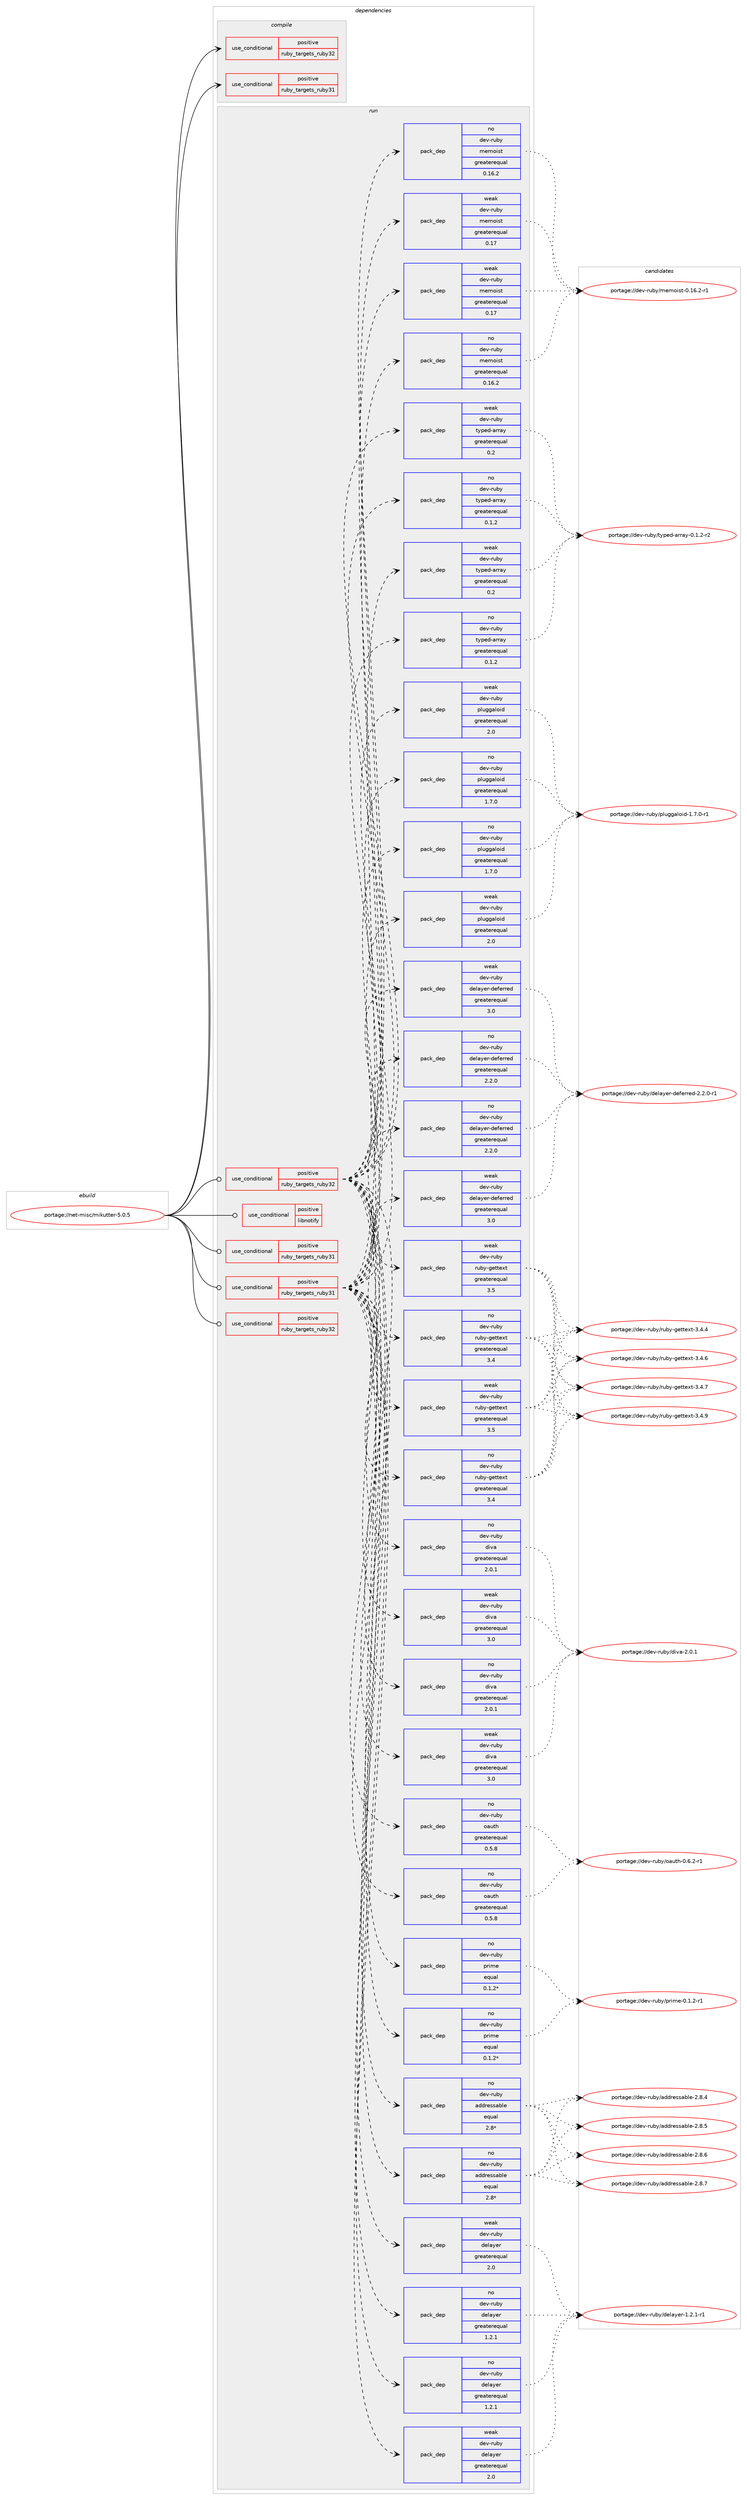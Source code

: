 digraph prolog {

# *************
# Graph options
# *************

newrank=true;
concentrate=true;
compound=true;
graph [rankdir=LR,fontname=Helvetica,fontsize=10,ranksep=1.5];#, ranksep=2.5, nodesep=0.2];
edge  [arrowhead=vee];
node  [fontname=Helvetica,fontsize=10];

# **********
# The ebuild
# **********

subgraph cluster_leftcol {
color=gray;
rank=same;
label=<<i>ebuild</i>>;
id [label="portage://net-misc/mikutter-5.0.5", color=red, width=4, href="../net-misc/mikutter-5.0.5.svg"];
}

# ****************
# The dependencies
# ****************

subgraph cluster_midcol {
color=gray;
label=<<i>dependencies</i>>;
subgraph cluster_compile {
fillcolor="#eeeeee";
style=filled;
label=<<i>compile</i>>;
subgraph cond95482 {
dependency189000 [label=<<TABLE BORDER="0" CELLBORDER="1" CELLSPACING="0" CELLPADDING="4"><TR><TD ROWSPAN="3" CELLPADDING="10">use_conditional</TD></TR><TR><TD>positive</TD></TR><TR><TD>ruby_targets_ruby31</TD></TR></TABLE>>, shape=none, color=red];
# *** BEGIN UNKNOWN DEPENDENCY TYPE (TODO) ***
# dependency189000 -> package_dependency(portage://net-misc/mikutter-5.0.5,install,no,dev-lang,ruby,none,[,,],[slot(3.1)],[])
# *** END UNKNOWN DEPENDENCY TYPE (TODO) ***

}
id:e -> dependency189000:w [weight=20,style="solid",arrowhead="vee"];
subgraph cond95483 {
dependency189001 [label=<<TABLE BORDER="0" CELLBORDER="1" CELLSPACING="0" CELLPADDING="4"><TR><TD ROWSPAN="3" CELLPADDING="10">use_conditional</TD></TR><TR><TD>positive</TD></TR><TR><TD>ruby_targets_ruby32</TD></TR></TABLE>>, shape=none, color=red];
# *** BEGIN UNKNOWN DEPENDENCY TYPE (TODO) ***
# dependency189001 -> package_dependency(portage://net-misc/mikutter-5.0.5,install,no,dev-lang,ruby,none,[,,],[slot(3.2)],[])
# *** END UNKNOWN DEPENDENCY TYPE (TODO) ***

}
id:e -> dependency189001:w [weight=20,style="solid",arrowhead="vee"];
}
subgraph cluster_compileandrun {
fillcolor="#eeeeee";
style=filled;
label=<<i>compile and run</i>>;
}
subgraph cluster_run {
fillcolor="#eeeeee";
style=filled;
label=<<i>run</i>>;
subgraph cond95484 {
dependency189002 [label=<<TABLE BORDER="0" CELLBORDER="1" CELLSPACING="0" CELLPADDING="4"><TR><TD ROWSPAN="3" CELLPADDING="10">use_conditional</TD></TR><TR><TD>positive</TD></TR><TR><TD>libnotify</TD></TR></TABLE>>, shape=none, color=red];
# *** BEGIN UNKNOWN DEPENDENCY TYPE (TODO) ***
# dependency189002 -> package_dependency(portage://net-misc/mikutter-5.0.5,run,no,x11-libs,libnotify,none,[,,],[],[])
# *** END UNKNOWN DEPENDENCY TYPE (TODO) ***

}
id:e -> dependency189002:w [weight=20,style="solid",arrowhead="odot"];
subgraph cond95485 {
dependency189003 [label=<<TABLE BORDER="0" CELLBORDER="1" CELLSPACING="0" CELLPADDING="4"><TR><TD ROWSPAN="3" CELLPADDING="10">use_conditional</TD></TR><TR><TD>positive</TD></TR><TR><TD>ruby_targets_ruby31</TD></TR></TABLE>>, shape=none, color=red];
# *** BEGIN UNKNOWN DEPENDENCY TYPE (TODO) ***
# dependency189003 -> package_dependency(portage://net-misc/mikutter-5.0.5,run,no,dev-lang,ruby,none,[,,],[slot(3.1)],[])
# *** END UNKNOWN DEPENDENCY TYPE (TODO) ***

}
id:e -> dependency189003:w [weight=20,style="solid",arrowhead="odot"];
subgraph cond95486 {
dependency189004 [label=<<TABLE BORDER="0" CELLBORDER="1" CELLSPACING="0" CELLPADDING="4"><TR><TD ROWSPAN="3" CELLPADDING="10">use_conditional</TD></TR><TR><TD>positive</TD></TR><TR><TD>ruby_targets_ruby31</TD></TR></TABLE>>, shape=none, color=red];
subgraph pack90903 {
dependency189005 [label=<<TABLE BORDER="0" CELLBORDER="1" CELLSPACING="0" CELLPADDING="4" WIDTH="220"><TR><TD ROWSPAN="6" CELLPADDING="30">pack_dep</TD></TR><TR><TD WIDTH="110">no</TD></TR><TR><TD>dev-ruby</TD></TR><TR><TD>addressable</TD></TR><TR><TD>equal</TD></TR><TR><TD>2.8*</TD></TR></TABLE>>, shape=none, color=blue];
}
dependency189004:e -> dependency189005:w [weight=20,style="dashed",arrowhead="vee"];
subgraph pack90904 {
dependency189006 [label=<<TABLE BORDER="0" CELLBORDER="1" CELLSPACING="0" CELLPADDING="4" WIDTH="220"><TR><TD ROWSPAN="6" CELLPADDING="30">pack_dep</TD></TR><TR><TD WIDTH="110">no</TD></TR><TR><TD>dev-ruby</TD></TR><TR><TD>delayer</TD></TR><TR><TD>greaterequal</TD></TR><TR><TD>1.2.1</TD></TR></TABLE>>, shape=none, color=blue];
}
dependency189004:e -> dependency189006:w [weight=20,style="dashed",arrowhead="vee"];
subgraph pack90905 {
dependency189007 [label=<<TABLE BORDER="0" CELLBORDER="1" CELLSPACING="0" CELLPADDING="4" WIDTH="220"><TR><TD ROWSPAN="6" CELLPADDING="30">pack_dep</TD></TR><TR><TD WIDTH="110">weak</TD></TR><TR><TD>dev-ruby</TD></TR><TR><TD>delayer</TD></TR><TR><TD>greaterequal</TD></TR><TR><TD>2.0</TD></TR></TABLE>>, shape=none, color=blue];
}
dependency189004:e -> dependency189007:w [weight=20,style="dashed",arrowhead="vee"];
subgraph pack90906 {
dependency189008 [label=<<TABLE BORDER="0" CELLBORDER="1" CELLSPACING="0" CELLPADDING="4" WIDTH="220"><TR><TD ROWSPAN="6" CELLPADDING="30">pack_dep</TD></TR><TR><TD WIDTH="110">no</TD></TR><TR><TD>dev-ruby</TD></TR><TR><TD>delayer-deferred</TD></TR><TR><TD>greaterequal</TD></TR><TR><TD>2.2.0</TD></TR></TABLE>>, shape=none, color=blue];
}
dependency189004:e -> dependency189008:w [weight=20,style="dashed",arrowhead="vee"];
subgraph pack90907 {
dependency189009 [label=<<TABLE BORDER="0" CELLBORDER="1" CELLSPACING="0" CELLPADDING="4" WIDTH="220"><TR><TD ROWSPAN="6" CELLPADDING="30">pack_dep</TD></TR><TR><TD WIDTH="110">weak</TD></TR><TR><TD>dev-ruby</TD></TR><TR><TD>delayer-deferred</TD></TR><TR><TD>greaterequal</TD></TR><TR><TD>3.0</TD></TR></TABLE>>, shape=none, color=blue];
}
dependency189004:e -> dependency189009:w [weight=20,style="dashed",arrowhead="vee"];
subgraph pack90908 {
dependency189010 [label=<<TABLE BORDER="0" CELLBORDER="1" CELLSPACING="0" CELLPADDING="4" WIDTH="220"><TR><TD ROWSPAN="6" CELLPADDING="30">pack_dep</TD></TR><TR><TD WIDTH="110">no</TD></TR><TR><TD>dev-ruby</TD></TR><TR><TD>diva</TD></TR><TR><TD>greaterequal</TD></TR><TR><TD>2.0.1</TD></TR></TABLE>>, shape=none, color=blue];
}
dependency189004:e -> dependency189010:w [weight=20,style="dashed",arrowhead="vee"];
subgraph pack90909 {
dependency189011 [label=<<TABLE BORDER="0" CELLBORDER="1" CELLSPACING="0" CELLPADDING="4" WIDTH="220"><TR><TD ROWSPAN="6" CELLPADDING="30">pack_dep</TD></TR><TR><TD WIDTH="110">weak</TD></TR><TR><TD>dev-ruby</TD></TR><TR><TD>diva</TD></TR><TR><TD>greaterequal</TD></TR><TR><TD>3.0</TD></TR></TABLE>>, shape=none, color=blue];
}
dependency189004:e -> dependency189011:w [weight=20,style="dashed",arrowhead="vee"];
# *** BEGIN UNKNOWN DEPENDENCY TYPE (TODO) ***
# dependency189004 -> package_dependency(portage://net-misc/mikutter-5.0.5,run,no,dev-ruby,httpclient,none,[,,],[],[use(enable(ruby_targets_ruby31),negative)])
# *** END UNKNOWN DEPENDENCY TYPE (TODO) ***

# *** BEGIN UNKNOWN DEPENDENCY TYPE (TODO) ***
# dependency189004 -> package_dependency(portage://net-misc/mikutter-5.0.5,run,no,dev-ruby,json,none,[,,],[slot(2)],[use(enable(ruby_targets_ruby31),negative)])
# *** END UNKNOWN DEPENDENCY TYPE (TODO) ***

subgraph pack90910 {
dependency189012 [label=<<TABLE BORDER="0" CELLBORDER="1" CELLSPACING="0" CELLPADDING="4" WIDTH="220"><TR><TD ROWSPAN="6" CELLPADDING="30">pack_dep</TD></TR><TR><TD WIDTH="110">no</TD></TR><TR><TD>dev-ruby</TD></TR><TR><TD>memoist</TD></TR><TR><TD>greaterequal</TD></TR><TR><TD>0.16.2</TD></TR></TABLE>>, shape=none, color=blue];
}
dependency189004:e -> dependency189012:w [weight=20,style="dashed",arrowhead="vee"];
subgraph pack90911 {
dependency189013 [label=<<TABLE BORDER="0" CELLBORDER="1" CELLSPACING="0" CELLPADDING="4" WIDTH="220"><TR><TD ROWSPAN="6" CELLPADDING="30">pack_dep</TD></TR><TR><TD WIDTH="110">weak</TD></TR><TR><TD>dev-ruby</TD></TR><TR><TD>memoist</TD></TR><TR><TD>greaterequal</TD></TR><TR><TD>0.17</TD></TR></TABLE>>, shape=none, color=blue];
}
dependency189004:e -> dependency189013:w [weight=20,style="dashed",arrowhead="vee"];
# *** BEGIN UNKNOWN DEPENDENCY TYPE (TODO) ***
# dependency189004 -> package_dependency(portage://net-misc/mikutter-5.0.5,run,no,dev-ruby,moneta,none,[,,],[],[use(enable(ruby_targets_ruby31),negative)])
# *** END UNKNOWN DEPENDENCY TYPE (TODO) ***

# *** BEGIN UNKNOWN DEPENDENCY TYPE (TODO) ***
# dependency189004 -> package_dependency(portage://net-misc/mikutter-5.0.5,run,no,dev-ruby,nokogiri,none,[,,],[],[use(enable(ruby_targets_ruby31),negative)])
# *** END UNKNOWN DEPENDENCY TYPE (TODO) ***

subgraph pack90912 {
dependency189014 [label=<<TABLE BORDER="0" CELLBORDER="1" CELLSPACING="0" CELLPADDING="4" WIDTH="220"><TR><TD ROWSPAN="6" CELLPADDING="30">pack_dep</TD></TR><TR><TD WIDTH="110">no</TD></TR><TR><TD>dev-ruby</TD></TR><TR><TD>oauth</TD></TR><TR><TD>greaterequal</TD></TR><TR><TD>0.5.8</TD></TR></TABLE>>, shape=none, color=blue];
}
dependency189004:e -> dependency189014:w [weight=20,style="dashed",arrowhead="vee"];
subgraph pack90913 {
dependency189015 [label=<<TABLE BORDER="0" CELLBORDER="1" CELLSPACING="0" CELLPADDING="4" WIDTH="220"><TR><TD ROWSPAN="6" CELLPADDING="30">pack_dep</TD></TR><TR><TD WIDTH="110">no</TD></TR><TR><TD>dev-ruby</TD></TR><TR><TD>pluggaloid</TD></TR><TR><TD>greaterequal</TD></TR><TR><TD>1.7.0</TD></TR></TABLE>>, shape=none, color=blue];
}
dependency189004:e -> dependency189015:w [weight=20,style="dashed",arrowhead="vee"];
subgraph pack90914 {
dependency189016 [label=<<TABLE BORDER="0" CELLBORDER="1" CELLSPACING="0" CELLPADDING="4" WIDTH="220"><TR><TD ROWSPAN="6" CELLPADDING="30">pack_dep</TD></TR><TR><TD WIDTH="110">weak</TD></TR><TR><TD>dev-ruby</TD></TR><TR><TD>pluggaloid</TD></TR><TR><TD>greaterequal</TD></TR><TR><TD>2.0</TD></TR></TABLE>>, shape=none, color=blue];
}
dependency189004:e -> dependency189016:w [weight=20,style="dashed",arrowhead="vee"];
subgraph pack90915 {
dependency189017 [label=<<TABLE BORDER="0" CELLBORDER="1" CELLSPACING="0" CELLPADDING="4" WIDTH="220"><TR><TD ROWSPAN="6" CELLPADDING="30">pack_dep</TD></TR><TR><TD WIDTH="110">no</TD></TR><TR><TD>dev-ruby</TD></TR><TR><TD>prime</TD></TR><TR><TD>equal</TD></TR><TR><TD>0.1.2*</TD></TR></TABLE>>, shape=none, color=blue];
}
dependency189004:e -> dependency189017:w [weight=20,style="dashed",arrowhead="vee"];
# *** BEGIN UNKNOWN DEPENDENCY TYPE (TODO) ***
# dependency189004 -> package_dependency(portage://net-misc/mikutter-5.0.5,run,no,dev-ruby,rcairo,none,[,,],[],[use(enable(ruby_targets_ruby31),negative)])
# *** END UNKNOWN DEPENDENCY TYPE (TODO) ***

subgraph pack90916 {
dependency189018 [label=<<TABLE BORDER="0" CELLBORDER="1" CELLSPACING="0" CELLPADDING="4" WIDTH="220"><TR><TD ROWSPAN="6" CELLPADDING="30">pack_dep</TD></TR><TR><TD WIDTH="110">no</TD></TR><TR><TD>dev-ruby</TD></TR><TR><TD>ruby-gettext</TD></TR><TR><TD>greaterequal</TD></TR><TR><TD>3.4</TD></TR></TABLE>>, shape=none, color=blue];
}
dependency189004:e -> dependency189018:w [weight=20,style="dashed",arrowhead="vee"];
subgraph pack90917 {
dependency189019 [label=<<TABLE BORDER="0" CELLBORDER="1" CELLSPACING="0" CELLPADDING="4" WIDTH="220"><TR><TD ROWSPAN="6" CELLPADDING="30">pack_dep</TD></TR><TR><TD WIDTH="110">weak</TD></TR><TR><TD>dev-ruby</TD></TR><TR><TD>ruby-gettext</TD></TR><TR><TD>greaterequal</TD></TR><TR><TD>3.5</TD></TR></TABLE>>, shape=none, color=blue];
}
dependency189004:e -> dependency189019:w [weight=20,style="dashed",arrowhead="vee"];
# *** BEGIN UNKNOWN DEPENDENCY TYPE (TODO) ***
# dependency189004 -> package_dependency(portage://net-misc/mikutter-5.0.5,run,no,dev-ruby,ruby-gtk3,none,[,,],[],[use(enable(ruby_targets_ruby31),negative)])
# *** END UNKNOWN DEPENDENCY TYPE (TODO) ***

subgraph pack90918 {
dependency189020 [label=<<TABLE BORDER="0" CELLBORDER="1" CELLSPACING="0" CELLPADDING="4" WIDTH="220"><TR><TD ROWSPAN="6" CELLPADDING="30">pack_dep</TD></TR><TR><TD WIDTH="110">no</TD></TR><TR><TD>dev-ruby</TD></TR><TR><TD>typed-array</TD></TR><TR><TD>greaterequal</TD></TR><TR><TD>0.1.2</TD></TR></TABLE>>, shape=none, color=blue];
}
dependency189004:e -> dependency189020:w [weight=20,style="dashed",arrowhead="vee"];
subgraph pack90919 {
dependency189021 [label=<<TABLE BORDER="0" CELLBORDER="1" CELLSPACING="0" CELLPADDING="4" WIDTH="220"><TR><TD ROWSPAN="6" CELLPADDING="30">pack_dep</TD></TR><TR><TD WIDTH="110">weak</TD></TR><TR><TD>dev-ruby</TD></TR><TR><TD>typed-array</TD></TR><TR><TD>greaterequal</TD></TR><TR><TD>0.2</TD></TR></TABLE>>, shape=none, color=blue];
}
dependency189004:e -> dependency189021:w [weight=20,style="dashed",arrowhead="vee"];
# *** BEGIN UNKNOWN DEPENDENCY TYPE (TODO) ***
# dependency189004 -> package_dependency(portage://net-misc/mikutter-5.0.5,run,no,virtual,ruby-ssl,none,[,,],[],[use(enable(ruby_targets_ruby31),negative)])
# *** END UNKNOWN DEPENDENCY TYPE (TODO) ***

}
id:e -> dependency189004:w [weight=20,style="solid",arrowhead="odot"];
subgraph cond95487 {
dependency189022 [label=<<TABLE BORDER="0" CELLBORDER="1" CELLSPACING="0" CELLPADDING="4"><TR><TD ROWSPAN="3" CELLPADDING="10">use_conditional</TD></TR><TR><TD>positive</TD></TR><TR><TD>ruby_targets_ruby32</TD></TR></TABLE>>, shape=none, color=red];
# *** BEGIN UNKNOWN DEPENDENCY TYPE (TODO) ***
# dependency189022 -> package_dependency(portage://net-misc/mikutter-5.0.5,run,no,dev-lang,ruby,none,[,,],[slot(3.2)],[])
# *** END UNKNOWN DEPENDENCY TYPE (TODO) ***

}
id:e -> dependency189022:w [weight=20,style="solid",arrowhead="odot"];
subgraph cond95488 {
dependency189023 [label=<<TABLE BORDER="0" CELLBORDER="1" CELLSPACING="0" CELLPADDING="4"><TR><TD ROWSPAN="3" CELLPADDING="10">use_conditional</TD></TR><TR><TD>positive</TD></TR><TR><TD>ruby_targets_ruby32</TD></TR></TABLE>>, shape=none, color=red];
subgraph pack90920 {
dependency189024 [label=<<TABLE BORDER="0" CELLBORDER="1" CELLSPACING="0" CELLPADDING="4" WIDTH="220"><TR><TD ROWSPAN="6" CELLPADDING="30">pack_dep</TD></TR><TR><TD WIDTH="110">no</TD></TR><TR><TD>dev-ruby</TD></TR><TR><TD>addressable</TD></TR><TR><TD>equal</TD></TR><TR><TD>2.8*</TD></TR></TABLE>>, shape=none, color=blue];
}
dependency189023:e -> dependency189024:w [weight=20,style="dashed",arrowhead="vee"];
subgraph pack90921 {
dependency189025 [label=<<TABLE BORDER="0" CELLBORDER="1" CELLSPACING="0" CELLPADDING="4" WIDTH="220"><TR><TD ROWSPAN="6" CELLPADDING="30">pack_dep</TD></TR><TR><TD WIDTH="110">no</TD></TR><TR><TD>dev-ruby</TD></TR><TR><TD>delayer</TD></TR><TR><TD>greaterequal</TD></TR><TR><TD>1.2.1</TD></TR></TABLE>>, shape=none, color=blue];
}
dependency189023:e -> dependency189025:w [weight=20,style="dashed",arrowhead="vee"];
subgraph pack90922 {
dependency189026 [label=<<TABLE BORDER="0" CELLBORDER="1" CELLSPACING="0" CELLPADDING="4" WIDTH="220"><TR><TD ROWSPAN="6" CELLPADDING="30">pack_dep</TD></TR><TR><TD WIDTH="110">weak</TD></TR><TR><TD>dev-ruby</TD></TR><TR><TD>delayer</TD></TR><TR><TD>greaterequal</TD></TR><TR><TD>2.0</TD></TR></TABLE>>, shape=none, color=blue];
}
dependency189023:e -> dependency189026:w [weight=20,style="dashed",arrowhead="vee"];
subgraph pack90923 {
dependency189027 [label=<<TABLE BORDER="0" CELLBORDER="1" CELLSPACING="0" CELLPADDING="4" WIDTH="220"><TR><TD ROWSPAN="6" CELLPADDING="30">pack_dep</TD></TR><TR><TD WIDTH="110">no</TD></TR><TR><TD>dev-ruby</TD></TR><TR><TD>delayer-deferred</TD></TR><TR><TD>greaterequal</TD></TR><TR><TD>2.2.0</TD></TR></TABLE>>, shape=none, color=blue];
}
dependency189023:e -> dependency189027:w [weight=20,style="dashed",arrowhead="vee"];
subgraph pack90924 {
dependency189028 [label=<<TABLE BORDER="0" CELLBORDER="1" CELLSPACING="0" CELLPADDING="4" WIDTH="220"><TR><TD ROWSPAN="6" CELLPADDING="30">pack_dep</TD></TR><TR><TD WIDTH="110">weak</TD></TR><TR><TD>dev-ruby</TD></TR><TR><TD>delayer-deferred</TD></TR><TR><TD>greaterequal</TD></TR><TR><TD>3.0</TD></TR></TABLE>>, shape=none, color=blue];
}
dependency189023:e -> dependency189028:w [weight=20,style="dashed",arrowhead="vee"];
subgraph pack90925 {
dependency189029 [label=<<TABLE BORDER="0" CELLBORDER="1" CELLSPACING="0" CELLPADDING="4" WIDTH="220"><TR><TD ROWSPAN="6" CELLPADDING="30">pack_dep</TD></TR><TR><TD WIDTH="110">no</TD></TR><TR><TD>dev-ruby</TD></TR><TR><TD>diva</TD></TR><TR><TD>greaterequal</TD></TR><TR><TD>2.0.1</TD></TR></TABLE>>, shape=none, color=blue];
}
dependency189023:e -> dependency189029:w [weight=20,style="dashed",arrowhead="vee"];
subgraph pack90926 {
dependency189030 [label=<<TABLE BORDER="0" CELLBORDER="1" CELLSPACING="0" CELLPADDING="4" WIDTH="220"><TR><TD ROWSPAN="6" CELLPADDING="30">pack_dep</TD></TR><TR><TD WIDTH="110">weak</TD></TR><TR><TD>dev-ruby</TD></TR><TR><TD>diva</TD></TR><TR><TD>greaterequal</TD></TR><TR><TD>3.0</TD></TR></TABLE>>, shape=none, color=blue];
}
dependency189023:e -> dependency189030:w [weight=20,style="dashed",arrowhead="vee"];
# *** BEGIN UNKNOWN DEPENDENCY TYPE (TODO) ***
# dependency189023 -> package_dependency(portage://net-misc/mikutter-5.0.5,run,no,dev-ruby,httpclient,none,[,,],[],[use(enable(ruby_targets_ruby32),negative)])
# *** END UNKNOWN DEPENDENCY TYPE (TODO) ***

# *** BEGIN UNKNOWN DEPENDENCY TYPE (TODO) ***
# dependency189023 -> package_dependency(portage://net-misc/mikutter-5.0.5,run,no,dev-ruby,json,none,[,,],[slot(2)],[use(enable(ruby_targets_ruby32),negative)])
# *** END UNKNOWN DEPENDENCY TYPE (TODO) ***

subgraph pack90927 {
dependency189031 [label=<<TABLE BORDER="0" CELLBORDER="1" CELLSPACING="0" CELLPADDING="4" WIDTH="220"><TR><TD ROWSPAN="6" CELLPADDING="30">pack_dep</TD></TR><TR><TD WIDTH="110">no</TD></TR><TR><TD>dev-ruby</TD></TR><TR><TD>memoist</TD></TR><TR><TD>greaterequal</TD></TR><TR><TD>0.16.2</TD></TR></TABLE>>, shape=none, color=blue];
}
dependency189023:e -> dependency189031:w [weight=20,style="dashed",arrowhead="vee"];
subgraph pack90928 {
dependency189032 [label=<<TABLE BORDER="0" CELLBORDER="1" CELLSPACING="0" CELLPADDING="4" WIDTH="220"><TR><TD ROWSPAN="6" CELLPADDING="30">pack_dep</TD></TR><TR><TD WIDTH="110">weak</TD></TR><TR><TD>dev-ruby</TD></TR><TR><TD>memoist</TD></TR><TR><TD>greaterequal</TD></TR><TR><TD>0.17</TD></TR></TABLE>>, shape=none, color=blue];
}
dependency189023:e -> dependency189032:w [weight=20,style="dashed",arrowhead="vee"];
# *** BEGIN UNKNOWN DEPENDENCY TYPE (TODO) ***
# dependency189023 -> package_dependency(portage://net-misc/mikutter-5.0.5,run,no,dev-ruby,moneta,none,[,,],[],[use(enable(ruby_targets_ruby32),negative)])
# *** END UNKNOWN DEPENDENCY TYPE (TODO) ***

# *** BEGIN UNKNOWN DEPENDENCY TYPE (TODO) ***
# dependency189023 -> package_dependency(portage://net-misc/mikutter-5.0.5,run,no,dev-ruby,nokogiri,none,[,,],[],[use(enable(ruby_targets_ruby32),negative)])
# *** END UNKNOWN DEPENDENCY TYPE (TODO) ***

subgraph pack90929 {
dependency189033 [label=<<TABLE BORDER="0" CELLBORDER="1" CELLSPACING="0" CELLPADDING="4" WIDTH="220"><TR><TD ROWSPAN="6" CELLPADDING="30">pack_dep</TD></TR><TR><TD WIDTH="110">no</TD></TR><TR><TD>dev-ruby</TD></TR><TR><TD>oauth</TD></TR><TR><TD>greaterequal</TD></TR><TR><TD>0.5.8</TD></TR></TABLE>>, shape=none, color=blue];
}
dependency189023:e -> dependency189033:w [weight=20,style="dashed",arrowhead="vee"];
subgraph pack90930 {
dependency189034 [label=<<TABLE BORDER="0" CELLBORDER="1" CELLSPACING="0" CELLPADDING="4" WIDTH="220"><TR><TD ROWSPAN="6" CELLPADDING="30">pack_dep</TD></TR><TR><TD WIDTH="110">no</TD></TR><TR><TD>dev-ruby</TD></TR><TR><TD>pluggaloid</TD></TR><TR><TD>greaterequal</TD></TR><TR><TD>1.7.0</TD></TR></TABLE>>, shape=none, color=blue];
}
dependency189023:e -> dependency189034:w [weight=20,style="dashed",arrowhead="vee"];
subgraph pack90931 {
dependency189035 [label=<<TABLE BORDER="0" CELLBORDER="1" CELLSPACING="0" CELLPADDING="4" WIDTH="220"><TR><TD ROWSPAN="6" CELLPADDING="30">pack_dep</TD></TR><TR><TD WIDTH="110">weak</TD></TR><TR><TD>dev-ruby</TD></TR><TR><TD>pluggaloid</TD></TR><TR><TD>greaterequal</TD></TR><TR><TD>2.0</TD></TR></TABLE>>, shape=none, color=blue];
}
dependency189023:e -> dependency189035:w [weight=20,style="dashed",arrowhead="vee"];
subgraph pack90932 {
dependency189036 [label=<<TABLE BORDER="0" CELLBORDER="1" CELLSPACING="0" CELLPADDING="4" WIDTH="220"><TR><TD ROWSPAN="6" CELLPADDING="30">pack_dep</TD></TR><TR><TD WIDTH="110">no</TD></TR><TR><TD>dev-ruby</TD></TR><TR><TD>prime</TD></TR><TR><TD>equal</TD></TR><TR><TD>0.1.2*</TD></TR></TABLE>>, shape=none, color=blue];
}
dependency189023:e -> dependency189036:w [weight=20,style="dashed",arrowhead="vee"];
# *** BEGIN UNKNOWN DEPENDENCY TYPE (TODO) ***
# dependency189023 -> package_dependency(portage://net-misc/mikutter-5.0.5,run,no,dev-ruby,rcairo,none,[,,],[],[use(enable(ruby_targets_ruby32),negative)])
# *** END UNKNOWN DEPENDENCY TYPE (TODO) ***

subgraph pack90933 {
dependency189037 [label=<<TABLE BORDER="0" CELLBORDER="1" CELLSPACING="0" CELLPADDING="4" WIDTH="220"><TR><TD ROWSPAN="6" CELLPADDING="30">pack_dep</TD></TR><TR><TD WIDTH="110">no</TD></TR><TR><TD>dev-ruby</TD></TR><TR><TD>ruby-gettext</TD></TR><TR><TD>greaterequal</TD></TR><TR><TD>3.4</TD></TR></TABLE>>, shape=none, color=blue];
}
dependency189023:e -> dependency189037:w [weight=20,style="dashed",arrowhead="vee"];
subgraph pack90934 {
dependency189038 [label=<<TABLE BORDER="0" CELLBORDER="1" CELLSPACING="0" CELLPADDING="4" WIDTH="220"><TR><TD ROWSPAN="6" CELLPADDING="30">pack_dep</TD></TR><TR><TD WIDTH="110">weak</TD></TR><TR><TD>dev-ruby</TD></TR><TR><TD>ruby-gettext</TD></TR><TR><TD>greaterequal</TD></TR><TR><TD>3.5</TD></TR></TABLE>>, shape=none, color=blue];
}
dependency189023:e -> dependency189038:w [weight=20,style="dashed",arrowhead="vee"];
# *** BEGIN UNKNOWN DEPENDENCY TYPE (TODO) ***
# dependency189023 -> package_dependency(portage://net-misc/mikutter-5.0.5,run,no,dev-ruby,ruby-gtk3,none,[,,],[],[use(enable(ruby_targets_ruby32),negative)])
# *** END UNKNOWN DEPENDENCY TYPE (TODO) ***

subgraph pack90935 {
dependency189039 [label=<<TABLE BORDER="0" CELLBORDER="1" CELLSPACING="0" CELLPADDING="4" WIDTH="220"><TR><TD ROWSPAN="6" CELLPADDING="30">pack_dep</TD></TR><TR><TD WIDTH="110">no</TD></TR><TR><TD>dev-ruby</TD></TR><TR><TD>typed-array</TD></TR><TR><TD>greaterequal</TD></TR><TR><TD>0.1.2</TD></TR></TABLE>>, shape=none, color=blue];
}
dependency189023:e -> dependency189039:w [weight=20,style="dashed",arrowhead="vee"];
subgraph pack90936 {
dependency189040 [label=<<TABLE BORDER="0" CELLBORDER="1" CELLSPACING="0" CELLPADDING="4" WIDTH="220"><TR><TD ROWSPAN="6" CELLPADDING="30">pack_dep</TD></TR><TR><TD WIDTH="110">weak</TD></TR><TR><TD>dev-ruby</TD></TR><TR><TD>typed-array</TD></TR><TR><TD>greaterequal</TD></TR><TR><TD>0.2</TD></TR></TABLE>>, shape=none, color=blue];
}
dependency189023:e -> dependency189040:w [weight=20,style="dashed",arrowhead="vee"];
# *** BEGIN UNKNOWN DEPENDENCY TYPE (TODO) ***
# dependency189023 -> package_dependency(portage://net-misc/mikutter-5.0.5,run,no,virtual,ruby-ssl,none,[,,],[],[use(enable(ruby_targets_ruby32),negative)])
# *** END UNKNOWN DEPENDENCY TYPE (TODO) ***

}
id:e -> dependency189023:w [weight=20,style="solid",arrowhead="odot"];
# *** BEGIN UNKNOWN DEPENDENCY TYPE (TODO) ***
# id -> package_dependency(portage://net-misc/mikutter-5.0.5,run,no,media-sound,alsa-utils,none,[,,],[],[])
# *** END UNKNOWN DEPENDENCY TYPE (TODO) ***

}
}

# **************
# The candidates
# **************

subgraph cluster_choices {
rank=same;
color=gray;
label=<<i>candidates</i>>;

subgraph choice90903 {
color=black;
nodesep=1;
choice100101118451141179812147971001001141011151159798108101455046564652 [label="portage://dev-ruby/addressable-2.8.4", color=red, width=4,href="../dev-ruby/addressable-2.8.4.svg"];
choice100101118451141179812147971001001141011151159798108101455046564653 [label="portage://dev-ruby/addressable-2.8.5", color=red, width=4,href="../dev-ruby/addressable-2.8.5.svg"];
choice100101118451141179812147971001001141011151159798108101455046564654 [label="portage://dev-ruby/addressable-2.8.6", color=red, width=4,href="../dev-ruby/addressable-2.8.6.svg"];
choice100101118451141179812147971001001141011151159798108101455046564655 [label="portage://dev-ruby/addressable-2.8.7", color=red, width=4,href="../dev-ruby/addressable-2.8.7.svg"];
dependency189005:e -> choice100101118451141179812147971001001141011151159798108101455046564652:w [style=dotted,weight="100"];
dependency189005:e -> choice100101118451141179812147971001001141011151159798108101455046564653:w [style=dotted,weight="100"];
dependency189005:e -> choice100101118451141179812147971001001141011151159798108101455046564654:w [style=dotted,weight="100"];
dependency189005:e -> choice100101118451141179812147971001001141011151159798108101455046564655:w [style=dotted,weight="100"];
}
subgraph choice90904 {
color=black;
nodesep=1;
choice100101118451141179812147100101108971211011144549465046494511449 [label="portage://dev-ruby/delayer-1.2.1-r1", color=red, width=4,href="../dev-ruby/delayer-1.2.1-r1.svg"];
dependency189006:e -> choice100101118451141179812147100101108971211011144549465046494511449:w [style=dotted,weight="100"];
}
subgraph choice90905 {
color=black;
nodesep=1;
choice100101118451141179812147100101108971211011144549465046494511449 [label="portage://dev-ruby/delayer-1.2.1-r1", color=red, width=4,href="../dev-ruby/delayer-1.2.1-r1.svg"];
dependency189007:e -> choice100101118451141179812147100101108971211011144549465046494511449:w [style=dotted,weight="100"];
}
subgraph choice90906 {
color=black;
nodesep=1;
choice10010111845114117981214710010110897121101114451001011021011141141011004550465046484511449 [label="portage://dev-ruby/delayer-deferred-2.2.0-r1", color=red, width=4,href="../dev-ruby/delayer-deferred-2.2.0-r1.svg"];
dependency189008:e -> choice10010111845114117981214710010110897121101114451001011021011141141011004550465046484511449:w [style=dotted,weight="100"];
}
subgraph choice90907 {
color=black;
nodesep=1;
choice10010111845114117981214710010110897121101114451001011021011141141011004550465046484511449 [label="portage://dev-ruby/delayer-deferred-2.2.0-r1", color=red, width=4,href="../dev-ruby/delayer-deferred-2.2.0-r1.svg"];
dependency189009:e -> choice10010111845114117981214710010110897121101114451001011021011141141011004550465046484511449:w [style=dotted,weight="100"];
}
subgraph choice90908 {
color=black;
nodesep=1;
choice10010111845114117981214710010511897455046484649 [label="portage://dev-ruby/diva-2.0.1", color=red, width=4,href="../dev-ruby/diva-2.0.1.svg"];
dependency189010:e -> choice10010111845114117981214710010511897455046484649:w [style=dotted,weight="100"];
}
subgraph choice90909 {
color=black;
nodesep=1;
choice10010111845114117981214710010511897455046484649 [label="portage://dev-ruby/diva-2.0.1", color=red, width=4,href="../dev-ruby/diva-2.0.1.svg"];
dependency189011:e -> choice10010111845114117981214710010511897455046484649:w [style=dotted,weight="100"];
}
subgraph choice90910 {
color=black;
nodesep=1;
choice100101118451141179812147109101109111105115116454846495446504511449 [label="portage://dev-ruby/memoist-0.16.2-r1", color=red, width=4,href="../dev-ruby/memoist-0.16.2-r1.svg"];
dependency189012:e -> choice100101118451141179812147109101109111105115116454846495446504511449:w [style=dotted,weight="100"];
}
subgraph choice90911 {
color=black;
nodesep=1;
choice100101118451141179812147109101109111105115116454846495446504511449 [label="portage://dev-ruby/memoist-0.16.2-r1", color=red, width=4,href="../dev-ruby/memoist-0.16.2-r1.svg"];
dependency189013:e -> choice100101118451141179812147109101109111105115116454846495446504511449:w [style=dotted,weight="100"];
}
subgraph choice90912 {
color=black;
nodesep=1;
choice100101118451141179812147111971171161044548465446504511449 [label="portage://dev-ruby/oauth-0.6.2-r1", color=red, width=4,href="../dev-ruby/oauth-0.6.2-r1.svg"];
dependency189014:e -> choice100101118451141179812147111971171161044548465446504511449:w [style=dotted,weight="100"];
}
subgraph choice90913 {
color=black;
nodesep=1;
choice100101118451141179812147112108117103103971081111051004549465546484511449 [label="portage://dev-ruby/pluggaloid-1.7.0-r1", color=red, width=4,href="../dev-ruby/pluggaloid-1.7.0-r1.svg"];
dependency189015:e -> choice100101118451141179812147112108117103103971081111051004549465546484511449:w [style=dotted,weight="100"];
}
subgraph choice90914 {
color=black;
nodesep=1;
choice100101118451141179812147112108117103103971081111051004549465546484511449 [label="portage://dev-ruby/pluggaloid-1.7.0-r1", color=red, width=4,href="../dev-ruby/pluggaloid-1.7.0-r1.svg"];
dependency189016:e -> choice100101118451141179812147112108117103103971081111051004549465546484511449:w [style=dotted,weight="100"];
}
subgraph choice90915 {
color=black;
nodesep=1;
choice1001011184511411798121471121141051091014548464946504511449 [label="portage://dev-ruby/prime-0.1.2-r1", color=red, width=4,href="../dev-ruby/prime-0.1.2-r1.svg"];
dependency189017:e -> choice1001011184511411798121471121141051091014548464946504511449:w [style=dotted,weight="100"];
}
subgraph choice90916 {
color=black;
nodesep=1;
choice1001011184511411798121471141179812145103101116116101120116455146524652 [label="portage://dev-ruby/ruby-gettext-3.4.4", color=red, width=4,href="../dev-ruby/ruby-gettext-3.4.4.svg"];
choice1001011184511411798121471141179812145103101116116101120116455146524654 [label="portage://dev-ruby/ruby-gettext-3.4.6", color=red, width=4,href="../dev-ruby/ruby-gettext-3.4.6.svg"];
choice1001011184511411798121471141179812145103101116116101120116455146524655 [label="portage://dev-ruby/ruby-gettext-3.4.7", color=red, width=4,href="../dev-ruby/ruby-gettext-3.4.7.svg"];
choice1001011184511411798121471141179812145103101116116101120116455146524657 [label="portage://dev-ruby/ruby-gettext-3.4.9", color=red, width=4,href="../dev-ruby/ruby-gettext-3.4.9.svg"];
dependency189018:e -> choice1001011184511411798121471141179812145103101116116101120116455146524652:w [style=dotted,weight="100"];
dependency189018:e -> choice1001011184511411798121471141179812145103101116116101120116455146524654:w [style=dotted,weight="100"];
dependency189018:e -> choice1001011184511411798121471141179812145103101116116101120116455146524655:w [style=dotted,weight="100"];
dependency189018:e -> choice1001011184511411798121471141179812145103101116116101120116455146524657:w [style=dotted,weight="100"];
}
subgraph choice90917 {
color=black;
nodesep=1;
choice1001011184511411798121471141179812145103101116116101120116455146524652 [label="portage://dev-ruby/ruby-gettext-3.4.4", color=red, width=4,href="../dev-ruby/ruby-gettext-3.4.4.svg"];
choice1001011184511411798121471141179812145103101116116101120116455146524654 [label="portage://dev-ruby/ruby-gettext-3.4.6", color=red, width=4,href="../dev-ruby/ruby-gettext-3.4.6.svg"];
choice1001011184511411798121471141179812145103101116116101120116455146524655 [label="portage://dev-ruby/ruby-gettext-3.4.7", color=red, width=4,href="../dev-ruby/ruby-gettext-3.4.7.svg"];
choice1001011184511411798121471141179812145103101116116101120116455146524657 [label="portage://dev-ruby/ruby-gettext-3.4.9", color=red, width=4,href="../dev-ruby/ruby-gettext-3.4.9.svg"];
dependency189019:e -> choice1001011184511411798121471141179812145103101116116101120116455146524652:w [style=dotted,weight="100"];
dependency189019:e -> choice1001011184511411798121471141179812145103101116116101120116455146524654:w [style=dotted,weight="100"];
dependency189019:e -> choice1001011184511411798121471141179812145103101116116101120116455146524655:w [style=dotted,weight="100"];
dependency189019:e -> choice1001011184511411798121471141179812145103101116116101120116455146524657:w [style=dotted,weight="100"];
}
subgraph choice90918 {
color=black;
nodesep=1;
choice1001011184511411798121471161211121011004597114114971214548464946504511450 [label="portage://dev-ruby/typed-array-0.1.2-r2", color=red, width=4,href="../dev-ruby/typed-array-0.1.2-r2.svg"];
dependency189020:e -> choice1001011184511411798121471161211121011004597114114971214548464946504511450:w [style=dotted,weight="100"];
}
subgraph choice90919 {
color=black;
nodesep=1;
choice1001011184511411798121471161211121011004597114114971214548464946504511450 [label="portage://dev-ruby/typed-array-0.1.2-r2", color=red, width=4,href="../dev-ruby/typed-array-0.1.2-r2.svg"];
dependency189021:e -> choice1001011184511411798121471161211121011004597114114971214548464946504511450:w [style=dotted,weight="100"];
}
subgraph choice90920 {
color=black;
nodesep=1;
choice100101118451141179812147971001001141011151159798108101455046564652 [label="portage://dev-ruby/addressable-2.8.4", color=red, width=4,href="../dev-ruby/addressable-2.8.4.svg"];
choice100101118451141179812147971001001141011151159798108101455046564653 [label="portage://dev-ruby/addressable-2.8.5", color=red, width=4,href="../dev-ruby/addressable-2.8.5.svg"];
choice100101118451141179812147971001001141011151159798108101455046564654 [label="portage://dev-ruby/addressable-2.8.6", color=red, width=4,href="../dev-ruby/addressable-2.8.6.svg"];
choice100101118451141179812147971001001141011151159798108101455046564655 [label="portage://dev-ruby/addressable-2.8.7", color=red, width=4,href="../dev-ruby/addressable-2.8.7.svg"];
dependency189024:e -> choice100101118451141179812147971001001141011151159798108101455046564652:w [style=dotted,weight="100"];
dependency189024:e -> choice100101118451141179812147971001001141011151159798108101455046564653:w [style=dotted,weight="100"];
dependency189024:e -> choice100101118451141179812147971001001141011151159798108101455046564654:w [style=dotted,weight="100"];
dependency189024:e -> choice100101118451141179812147971001001141011151159798108101455046564655:w [style=dotted,weight="100"];
}
subgraph choice90921 {
color=black;
nodesep=1;
choice100101118451141179812147100101108971211011144549465046494511449 [label="portage://dev-ruby/delayer-1.2.1-r1", color=red, width=4,href="../dev-ruby/delayer-1.2.1-r1.svg"];
dependency189025:e -> choice100101118451141179812147100101108971211011144549465046494511449:w [style=dotted,weight="100"];
}
subgraph choice90922 {
color=black;
nodesep=1;
choice100101118451141179812147100101108971211011144549465046494511449 [label="portage://dev-ruby/delayer-1.2.1-r1", color=red, width=4,href="../dev-ruby/delayer-1.2.1-r1.svg"];
dependency189026:e -> choice100101118451141179812147100101108971211011144549465046494511449:w [style=dotted,weight="100"];
}
subgraph choice90923 {
color=black;
nodesep=1;
choice10010111845114117981214710010110897121101114451001011021011141141011004550465046484511449 [label="portage://dev-ruby/delayer-deferred-2.2.0-r1", color=red, width=4,href="../dev-ruby/delayer-deferred-2.2.0-r1.svg"];
dependency189027:e -> choice10010111845114117981214710010110897121101114451001011021011141141011004550465046484511449:w [style=dotted,weight="100"];
}
subgraph choice90924 {
color=black;
nodesep=1;
choice10010111845114117981214710010110897121101114451001011021011141141011004550465046484511449 [label="portage://dev-ruby/delayer-deferred-2.2.0-r1", color=red, width=4,href="../dev-ruby/delayer-deferred-2.2.0-r1.svg"];
dependency189028:e -> choice10010111845114117981214710010110897121101114451001011021011141141011004550465046484511449:w [style=dotted,weight="100"];
}
subgraph choice90925 {
color=black;
nodesep=1;
choice10010111845114117981214710010511897455046484649 [label="portage://dev-ruby/diva-2.0.1", color=red, width=4,href="../dev-ruby/diva-2.0.1.svg"];
dependency189029:e -> choice10010111845114117981214710010511897455046484649:w [style=dotted,weight="100"];
}
subgraph choice90926 {
color=black;
nodesep=1;
choice10010111845114117981214710010511897455046484649 [label="portage://dev-ruby/diva-2.0.1", color=red, width=4,href="../dev-ruby/diva-2.0.1.svg"];
dependency189030:e -> choice10010111845114117981214710010511897455046484649:w [style=dotted,weight="100"];
}
subgraph choice90927 {
color=black;
nodesep=1;
choice100101118451141179812147109101109111105115116454846495446504511449 [label="portage://dev-ruby/memoist-0.16.2-r1", color=red, width=4,href="../dev-ruby/memoist-0.16.2-r1.svg"];
dependency189031:e -> choice100101118451141179812147109101109111105115116454846495446504511449:w [style=dotted,weight="100"];
}
subgraph choice90928 {
color=black;
nodesep=1;
choice100101118451141179812147109101109111105115116454846495446504511449 [label="portage://dev-ruby/memoist-0.16.2-r1", color=red, width=4,href="../dev-ruby/memoist-0.16.2-r1.svg"];
dependency189032:e -> choice100101118451141179812147109101109111105115116454846495446504511449:w [style=dotted,weight="100"];
}
subgraph choice90929 {
color=black;
nodesep=1;
choice100101118451141179812147111971171161044548465446504511449 [label="portage://dev-ruby/oauth-0.6.2-r1", color=red, width=4,href="../dev-ruby/oauth-0.6.2-r1.svg"];
dependency189033:e -> choice100101118451141179812147111971171161044548465446504511449:w [style=dotted,weight="100"];
}
subgraph choice90930 {
color=black;
nodesep=1;
choice100101118451141179812147112108117103103971081111051004549465546484511449 [label="portage://dev-ruby/pluggaloid-1.7.0-r1", color=red, width=4,href="../dev-ruby/pluggaloid-1.7.0-r1.svg"];
dependency189034:e -> choice100101118451141179812147112108117103103971081111051004549465546484511449:w [style=dotted,weight="100"];
}
subgraph choice90931 {
color=black;
nodesep=1;
choice100101118451141179812147112108117103103971081111051004549465546484511449 [label="portage://dev-ruby/pluggaloid-1.7.0-r1", color=red, width=4,href="../dev-ruby/pluggaloid-1.7.0-r1.svg"];
dependency189035:e -> choice100101118451141179812147112108117103103971081111051004549465546484511449:w [style=dotted,weight="100"];
}
subgraph choice90932 {
color=black;
nodesep=1;
choice1001011184511411798121471121141051091014548464946504511449 [label="portage://dev-ruby/prime-0.1.2-r1", color=red, width=4,href="../dev-ruby/prime-0.1.2-r1.svg"];
dependency189036:e -> choice1001011184511411798121471121141051091014548464946504511449:w [style=dotted,weight="100"];
}
subgraph choice90933 {
color=black;
nodesep=1;
choice1001011184511411798121471141179812145103101116116101120116455146524652 [label="portage://dev-ruby/ruby-gettext-3.4.4", color=red, width=4,href="../dev-ruby/ruby-gettext-3.4.4.svg"];
choice1001011184511411798121471141179812145103101116116101120116455146524654 [label="portage://dev-ruby/ruby-gettext-3.4.6", color=red, width=4,href="../dev-ruby/ruby-gettext-3.4.6.svg"];
choice1001011184511411798121471141179812145103101116116101120116455146524655 [label="portage://dev-ruby/ruby-gettext-3.4.7", color=red, width=4,href="../dev-ruby/ruby-gettext-3.4.7.svg"];
choice1001011184511411798121471141179812145103101116116101120116455146524657 [label="portage://dev-ruby/ruby-gettext-3.4.9", color=red, width=4,href="../dev-ruby/ruby-gettext-3.4.9.svg"];
dependency189037:e -> choice1001011184511411798121471141179812145103101116116101120116455146524652:w [style=dotted,weight="100"];
dependency189037:e -> choice1001011184511411798121471141179812145103101116116101120116455146524654:w [style=dotted,weight="100"];
dependency189037:e -> choice1001011184511411798121471141179812145103101116116101120116455146524655:w [style=dotted,weight="100"];
dependency189037:e -> choice1001011184511411798121471141179812145103101116116101120116455146524657:w [style=dotted,weight="100"];
}
subgraph choice90934 {
color=black;
nodesep=1;
choice1001011184511411798121471141179812145103101116116101120116455146524652 [label="portage://dev-ruby/ruby-gettext-3.4.4", color=red, width=4,href="../dev-ruby/ruby-gettext-3.4.4.svg"];
choice1001011184511411798121471141179812145103101116116101120116455146524654 [label="portage://dev-ruby/ruby-gettext-3.4.6", color=red, width=4,href="../dev-ruby/ruby-gettext-3.4.6.svg"];
choice1001011184511411798121471141179812145103101116116101120116455146524655 [label="portage://dev-ruby/ruby-gettext-3.4.7", color=red, width=4,href="../dev-ruby/ruby-gettext-3.4.7.svg"];
choice1001011184511411798121471141179812145103101116116101120116455146524657 [label="portage://dev-ruby/ruby-gettext-3.4.9", color=red, width=4,href="../dev-ruby/ruby-gettext-3.4.9.svg"];
dependency189038:e -> choice1001011184511411798121471141179812145103101116116101120116455146524652:w [style=dotted,weight="100"];
dependency189038:e -> choice1001011184511411798121471141179812145103101116116101120116455146524654:w [style=dotted,weight="100"];
dependency189038:e -> choice1001011184511411798121471141179812145103101116116101120116455146524655:w [style=dotted,weight="100"];
dependency189038:e -> choice1001011184511411798121471141179812145103101116116101120116455146524657:w [style=dotted,weight="100"];
}
subgraph choice90935 {
color=black;
nodesep=1;
choice1001011184511411798121471161211121011004597114114971214548464946504511450 [label="portage://dev-ruby/typed-array-0.1.2-r2", color=red, width=4,href="../dev-ruby/typed-array-0.1.2-r2.svg"];
dependency189039:e -> choice1001011184511411798121471161211121011004597114114971214548464946504511450:w [style=dotted,weight="100"];
}
subgraph choice90936 {
color=black;
nodesep=1;
choice1001011184511411798121471161211121011004597114114971214548464946504511450 [label="portage://dev-ruby/typed-array-0.1.2-r2", color=red, width=4,href="../dev-ruby/typed-array-0.1.2-r2.svg"];
dependency189040:e -> choice1001011184511411798121471161211121011004597114114971214548464946504511450:w [style=dotted,weight="100"];
}
}

}
